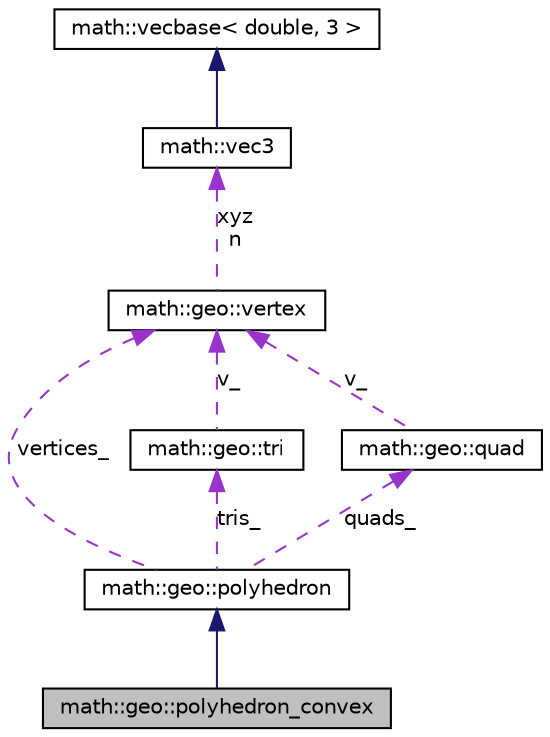 digraph G
{
  edge [fontname="Helvetica",fontsize="10",labelfontname="Helvetica",labelfontsize="10"];
  node [fontname="Helvetica",fontsize="10",shape=record];
  Node1 [label="math::geo::polyhedron_convex",height=0.2,width=0.4,color="black", fillcolor="grey75", style="filled" fontcolor="black"];
  Node2 -> Node1 [dir=back,color="midnightblue",fontsize="10",style="solid"];
  Node2 [label="math::geo::polyhedron",height=0.2,width=0.4,color="black", fillcolor="white", style="filled",URL="$classmath_1_1geo_1_1polyhedron.html"];
  Node3 -> Node2 [dir=back,color="darkorchid3",fontsize="10",style="dashed",label="tris_"];
  Node3 [label="math::geo::tri",height=0.2,width=0.4,color="black", fillcolor="white", style="filled",URL="$classmath_1_1geo_1_1tri.html"];
  Node4 -> Node3 [dir=back,color="darkorchid3",fontsize="10",style="dashed",label="v_"];
  Node4 [label="math::geo::vertex",height=0.2,width=0.4,color="black", fillcolor="white", style="filled",URL="$classmath_1_1geo_1_1vertex.html"];
  Node5 -> Node4 [dir=back,color="darkorchid3",fontsize="10",style="dashed",label="xyz\nn"];
  Node5 [label="math::vec3",height=0.2,width=0.4,color="black", fillcolor="white", style="filled",URL="$classmath_1_1vec3.html"];
  Node6 -> Node5 [dir=back,color="midnightblue",fontsize="10",style="solid"];
  Node6 [label="math::vecbase\< double, 3 \>",height=0.2,width=0.4,color="black", fillcolor="white", style="filled",URL="$classmath_1_1vecbase.html"];
  Node7 -> Node2 [dir=back,color="darkorchid3",fontsize="10",style="dashed",label="quads_"];
  Node7 [label="math::geo::quad",height=0.2,width=0.4,color="black", fillcolor="white", style="filled",URL="$classmath_1_1geo_1_1quad.html"];
  Node4 -> Node7 [dir=back,color="darkorchid3",fontsize="10",style="dashed",label="v_"];
  Node4 -> Node2 [dir=back,color="darkorchid3",fontsize="10",style="dashed",label="vertices_"];
}
